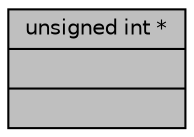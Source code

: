 digraph "unsigned int *"
{
 // INTERACTIVE_SVG=YES
  bgcolor="transparent";
  edge [fontname="Helvetica",fontsize="10",labelfontname="Helvetica",labelfontsize="10"];
  node [fontname="Helvetica",fontsize="10",shape=record];
  Node1 [label="{unsigned int *\n||}",height=0.2,width=0.4,color="black", fillcolor="grey75", style="filled", fontcolor="black"];
}
